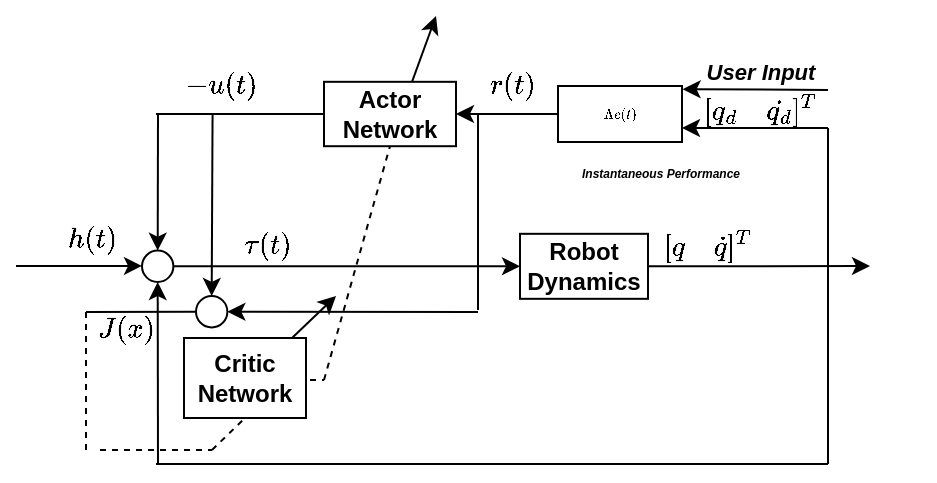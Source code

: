 <mxfile version="14.1.1" type="device"><diagram id="e8HytupFbzQ7JrWQGq8X" name="Page-1"><mxGraphModel dx="713" dy="378" grid="1" gridSize="7" guides="1" tooltips="1" connect="1" arrows="1" fold="1" page="1" pageScale="1" pageWidth="827" pageHeight="1169" math="1" shadow="0"><root><mxCell id="0"/><mxCell id="1" parent="0"/><mxCell id="RaWHGr9ic9Ez9Pb_NCBR-5" value="&lt;b&gt;Robot Dynamics&lt;/b&gt;" style="rounded=0;whiteSpace=wrap;html=1;" vertex="1" parent="1"><mxGeometry x="294" y="241.91" width="64" height="32.5" as="geometry"/></mxCell><mxCell id="RaWHGr9ic9Ez9Pb_NCBR-17" value="" style="ellipse;whiteSpace=wrap;html=1;aspect=fixed;" vertex="1" parent="1"><mxGeometry x="105" y="250.31" width="15.69" height="15.69" as="geometry"/></mxCell><mxCell id="RaWHGr9ic9Ez9Pb_NCBR-28" value="" style="endArrow=classic;html=1;entryX=0.5;entryY=1;entryDx=0;entryDy=0;" edge="1" parent="1" target="RaWHGr9ic9Ez9Pb_NCBR-17"><mxGeometry width="50" height="50" relative="1" as="geometry"><mxPoint x="113" y="357" as="sourcePoint"/><mxPoint x="182" y="320" as="targetPoint"/></mxGeometry></mxCell><mxCell id="RaWHGr9ic9Ez9Pb_NCBR-29" value="" style="endArrow=none;html=1;" edge="1" parent="1"><mxGeometry width="50" height="50" relative="1" as="geometry"><mxPoint x="112" y="357" as="sourcePoint"/><mxPoint x="448" y="357" as="targetPoint"/></mxGeometry></mxCell><mxCell id="RaWHGr9ic9Ez9Pb_NCBR-30" value="" style="endArrow=none;html=1;" edge="1" parent="1"><mxGeometry width="50" height="50" relative="1" as="geometry"><mxPoint x="448" y="357" as="sourcePoint"/><mxPoint x="448" y="260" as="targetPoint"/></mxGeometry></mxCell><mxCell id="RaWHGr9ic9Ez9Pb_NCBR-37" value="&lt;b&gt;Critic Network&lt;/b&gt;" style="rounded=0;whiteSpace=wrap;html=1;" vertex="1" parent="1"><mxGeometry x="126" y="294" width="61" height="40" as="geometry"/></mxCell><mxCell id="RaWHGr9ic9Ez9Pb_NCBR-39" value="" style="rounded=0;whiteSpace=wrap;html=1;" vertex="1" parent="1"><mxGeometry x="313" y="168" width="62" height="28" as="geometry"/></mxCell><mxCell id="RaWHGr9ic9Ez9Pb_NCBR-51" value="&lt;font style=&quot;font-size: 6px&quot;&gt;&lt;b&gt;&lt;i&gt;Instantaneous Performance&lt;br style=&quot;font-size: 6px&quot;&gt;&lt;/i&gt;&lt;/b&gt;&lt;br&gt;&lt;/font&gt;" style="text;html=1;align=center;verticalAlign=middle;resizable=0;points=[];autosize=1;" vertex="1" parent="1"><mxGeometry x="280" y="199" width="168" height="35" as="geometry"/></mxCell><mxCell id="RaWHGr9ic9Ez9Pb_NCBR-55" value="&lt;span style=&quot;font-size: 6px&quot;&gt;$$\Lambda e(t)$$&lt;/span&gt;" style="text;html=1;align=center;verticalAlign=middle;resizable=0;points=[];autosize=1;" vertex="1" parent="1"><mxGeometry x="291.5" y="168" width="105" height="28" as="geometry"/></mxCell><mxCell id="RaWHGr9ic9Ez9Pb_NCBR-56" value="" style="endArrow=classic;html=1;entryX=1.005;entryY=0.056;entryDx=0;entryDy=0;entryPerimeter=0;" edge="1" parent="1" target="RaWHGr9ic9Ez9Pb_NCBR-39"><mxGeometry width="50" height="50" relative="1" as="geometry"><mxPoint x="448" y="170" as="sourcePoint"/><mxPoint x="253" y="203" as="targetPoint"/></mxGeometry></mxCell><mxCell id="RaWHGr9ic9Ez9Pb_NCBR-57" value="" style="endArrow=classic;html=1;entryX=1;entryY=0.75;entryDx=0;entryDy=0;" edge="1" parent="1" target="RaWHGr9ic9Ez9Pb_NCBR-39"><mxGeometry width="50" height="50" relative="1" as="geometry"><mxPoint x="448" y="189" as="sourcePoint"/><mxPoint x="295" y="203" as="targetPoint"/></mxGeometry></mxCell><mxCell id="RaWHGr9ic9Ez9Pb_NCBR-59" value="" style="endArrow=none;html=1;" edge="1" parent="1"><mxGeometry width="50" height="50" relative="1" as="geometry"><mxPoint x="448" y="266" as="sourcePoint"/><mxPoint x="448" y="189" as="targetPoint"/></mxGeometry></mxCell><mxCell id="RaWHGr9ic9Ez9Pb_NCBR-60" value="&lt;i&gt;&lt;b&gt;&lt;font style=&quot;font-size: 11px&quot;&gt;User Input&lt;/font&gt;&lt;/b&gt;&lt;/i&gt;" style="text;html=1;align=center;verticalAlign=middle;resizable=0;points=[];autosize=1;" vertex="1" parent="1"><mxGeometry x="379" y="147" width="70" height="28" as="geometry"/></mxCell><mxCell id="RaWHGr9ic9Ez9Pb_NCBR-61" value="$$ [q_d \quad \dot{q_d}]^{T}$$" style="text;html=1;align=center;verticalAlign=middle;resizable=0;points=[];autosize=1;" vertex="1" parent="1"><mxGeometry x="326.5" y="165.91" width="175" height="28" as="geometry"/></mxCell><mxCell id="RaWHGr9ic9Ez9Pb_NCBR-62" value="" style="endArrow=classic;html=1;exitX=0;exitY=0.5;exitDx=0;exitDy=0;entryX=1;entryY=0.5;entryDx=0;entryDy=0;" edge="1" parent="1" source="RaWHGr9ic9Ez9Pb_NCBR-39" target="RaWHGr9ic9Ez9Pb_NCBR-68"><mxGeometry width="50" height="50" relative="1" as="geometry"><mxPoint x="105" y="344" as="sourcePoint"/><mxPoint x="224" y="182" as="targetPoint"/></mxGeometry></mxCell><mxCell id="RaWHGr9ic9Ez9Pb_NCBR-63" value="$$r(t)$$" style="text;html=1;align=center;verticalAlign=middle;resizable=0;points=[];autosize=1;" vertex="1" parent="1"><mxGeometry x="262" y="154" width="56" height="28" as="geometry"/></mxCell><mxCell id="RaWHGr9ic9Ez9Pb_NCBR-66" value="$$ [q \quad \dot{q}]^{T}$$" style="text;html=1;align=center;verticalAlign=middle;resizable=0;points=[];autosize=1;" vertex="1" parent="1"><mxGeometry x="313" y="234" width="147" height="28" as="geometry"/></mxCell><mxCell id="RaWHGr9ic9Ez9Pb_NCBR-68" value="&lt;b&gt;Actor Network&lt;/b&gt;" style="rounded=0;whiteSpace=wrap;html=1;" vertex="1" parent="1"><mxGeometry x="196" y="165.91" width="66" height="32.19" as="geometry"/></mxCell><mxCell id="RaWHGr9ic9Ez9Pb_NCBR-71" value="" style="endArrow=classic;html=1;entryX=0.5;entryY=0;entryDx=0;entryDy=0;" edge="1" parent="1" target="RaWHGr9ic9Ez9Pb_NCBR-17"><mxGeometry width="50" height="50" relative="1" as="geometry"><mxPoint x="113" y="182" as="sourcePoint"/><mxPoint x="302" y="308" as="targetPoint"/></mxGeometry></mxCell><mxCell id="RaWHGr9ic9Ez9Pb_NCBR-72" value="" style="endArrow=none;html=1;entryX=0;entryY=0.5;entryDx=0;entryDy=0;" edge="1" parent="1" target="RaWHGr9ic9Ez9Pb_NCBR-68"><mxGeometry width="50" height="50" relative="1" as="geometry"><mxPoint x="112" y="182" as="sourcePoint"/><mxPoint x="302" y="308" as="targetPoint"/></mxGeometry></mxCell><mxCell id="RaWHGr9ic9Ez9Pb_NCBR-73" value="" style="endArrow=classic;html=1;exitX=1;exitY=0.5;exitDx=0;exitDy=0;entryX=0;entryY=0.5;entryDx=0;entryDy=0;" edge="1" parent="1" source="RaWHGr9ic9Ez9Pb_NCBR-17" target="RaWHGr9ic9Ez9Pb_NCBR-5"><mxGeometry width="50" height="50" relative="1" as="geometry"><mxPoint x="210" y="302" as="sourcePoint"/><mxPoint x="154" y="258" as="targetPoint"/></mxGeometry></mxCell><mxCell id="RaWHGr9ic9Ez9Pb_NCBR-74" value="$$-u(t)$$" style="text;html=1;align=center;verticalAlign=middle;resizable=0;points=[];autosize=1;" vertex="1" parent="1"><mxGeometry x="112" y="154" width="63" height="28" as="geometry"/></mxCell><mxCell id="RaWHGr9ic9Ez9Pb_NCBR-75" value="" style="endArrow=classic;html=1;" edge="1" parent="1"><mxGeometry width="50" height="50" relative="1" as="geometry"><mxPoint x="42" y="258" as="sourcePoint"/><mxPoint x="105" y="257.99" as="targetPoint"/></mxGeometry></mxCell><mxCell id="RaWHGr9ic9Ez9Pb_NCBR-76" value="$$h(t)$$" style="text;html=1;align=center;verticalAlign=middle;resizable=0;points=[];autosize=1;" vertex="1" parent="1"><mxGeometry x="52" y="231" width="56" height="28" as="geometry"/></mxCell><mxCell id="RaWHGr9ic9Ez9Pb_NCBR-77" value="" style="endArrow=classic;html=1;exitX=1;exitY=0.5;exitDx=0;exitDy=0;" edge="1" parent="1" source="RaWHGr9ic9Ez9Pb_NCBR-5"><mxGeometry width="50" height="50" relative="1" as="geometry"><mxPoint x="364" y="295" as="sourcePoint"/><mxPoint x="469" y="258" as="targetPoint"/></mxGeometry></mxCell><mxCell id="RaWHGr9ic9Ez9Pb_NCBR-78" value="" style="endArrow=none;dashed=1;html=1;" edge="1" parent="1"><mxGeometry width="50" height="50" relative="1" as="geometry"><mxPoint x="189" y="315" as="sourcePoint"/><mxPoint x="196" y="315" as="targetPoint"/></mxGeometry></mxCell><mxCell id="RaWHGr9ic9Ez9Pb_NCBR-79" value="" style="endArrow=none;dashed=1;html=1;entryX=0.5;entryY=1;entryDx=0;entryDy=0;" edge="1" parent="1" target="RaWHGr9ic9Ez9Pb_NCBR-68"><mxGeometry width="50" height="50" relative="1" as="geometry"><mxPoint x="196" y="315" as="sourcePoint"/><mxPoint x="393" y="287" as="targetPoint"/></mxGeometry></mxCell><mxCell id="RaWHGr9ic9Ez9Pb_NCBR-80" value="" style="endArrow=classic;html=1;" edge="1" parent="1"><mxGeometry width="50" height="50" relative="1" as="geometry"><mxPoint x="240" y="165.91" as="sourcePoint"/><mxPoint x="252" y="133" as="targetPoint"/></mxGeometry></mxCell><mxCell id="RaWHGr9ic9Ez9Pb_NCBR-81" value="$$\tau(t)$$" style="text;html=1;align=center;verticalAlign=middle;resizable=0;points=[];autosize=1;" vertex="1" parent="1"><mxGeometry x="132" y="234" width="70" height="28" as="geometry"/></mxCell><mxCell id="RaWHGr9ic9Ez9Pb_NCBR-82" value="" style="endArrow=none;html=1;" edge="1" parent="1"><mxGeometry width="50" height="50" relative="1" as="geometry"><mxPoint x="273" y="280" as="sourcePoint"/><mxPoint x="273" y="182" as="targetPoint"/></mxGeometry></mxCell><mxCell id="RaWHGr9ic9Ez9Pb_NCBR-83" value="" style="endArrow=classic;html=1;entryX=0.5;entryY=0;entryDx=0;entryDy=0;exitX=0.449;exitY=0.995;exitDx=0;exitDy=0;exitPerimeter=0;" edge="1" parent="1" source="RaWHGr9ic9Ez9Pb_NCBR-74" target="RaWHGr9ic9Ez9Pb_NCBR-84"><mxGeometry width="50" height="50" relative="1" as="geometry"><mxPoint x="136" y="182" as="sourcePoint"/><mxPoint x="136" y="273" as="targetPoint"/></mxGeometry></mxCell><mxCell id="RaWHGr9ic9Ez9Pb_NCBR-84" value="" style="ellipse;whiteSpace=wrap;html=1;aspect=fixed;" vertex="1" parent="1"><mxGeometry x="132" y="273" width="15.69" height="15.69" as="geometry"/></mxCell><mxCell id="RaWHGr9ic9Ez9Pb_NCBR-85" value="" style="endArrow=classic;html=1;entryX=1;entryY=0.5;entryDx=0;entryDy=0;" edge="1" parent="1" target="RaWHGr9ic9Ez9Pb_NCBR-84"><mxGeometry width="50" height="50" relative="1" as="geometry"><mxPoint x="273" y="281" as="sourcePoint"/><mxPoint x="176" y="301" as="targetPoint"/></mxGeometry></mxCell><mxCell id="RaWHGr9ic9Ez9Pb_NCBR-89" value="" style="endArrow=none;dashed=1;html=1;" edge="1" parent="1"><mxGeometry width="50" height="50" relative="1" as="geometry"><mxPoint x="77" y="350" as="sourcePoint"/><mxPoint x="77" y="280" as="targetPoint"/></mxGeometry></mxCell><mxCell id="RaWHGr9ic9Ez9Pb_NCBR-90" value="" style="endArrow=none;dashed=1;html=1;" edge="1" parent="1"><mxGeometry width="50" height="50" relative="1" as="geometry"><mxPoint x="84" y="350" as="sourcePoint"/><mxPoint x="140" y="350" as="targetPoint"/></mxGeometry></mxCell><mxCell id="RaWHGr9ic9Ez9Pb_NCBR-91" value="" style="endArrow=none;dashed=1;html=1;entryX=0.5;entryY=1;entryDx=0;entryDy=0;" edge="1" parent="1" target="RaWHGr9ic9Ez9Pb_NCBR-37"><mxGeometry width="50" height="50" relative="1" as="geometry"><mxPoint x="140" y="350" as="sourcePoint"/><mxPoint x="99" y="294" as="targetPoint"/></mxGeometry></mxCell><mxCell id="RaWHGr9ic9Ez9Pb_NCBR-92" value="" style="endArrow=classic;html=1;" edge="1" parent="1"><mxGeometry width="50" height="50" relative="1" as="geometry"><mxPoint x="180" y="294" as="sourcePoint"/><mxPoint x="202" y="273" as="targetPoint"/></mxGeometry></mxCell><mxCell id="RaWHGr9ic9Ez9Pb_NCBR-93" value="" style="endArrow=none;html=1;entryX=0;entryY=0.5;entryDx=0;entryDy=0;" edge="1" parent="1" target="RaWHGr9ic9Ez9Pb_NCBR-84"><mxGeometry width="50" height="50" relative="1" as="geometry"><mxPoint x="77" y="281" as="sourcePoint"/><mxPoint x="246" y="238" as="targetPoint"/></mxGeometry></mxCell><mxCell id="RaWHGr9ic9Ez9Pb_NCBR-94" value="$$J(x)$$" style="text;html=1;strokeColor=none;fillColor=none;align=center;verticalAlign=middle;whiteSpace=wrap;rounded=0;" vertex="1" parent="1"><mxGeometry x="77" y="280" width="40" height="20" as="geometry"/></mxCell></root></mxGraphModel></diagram></mxfile>